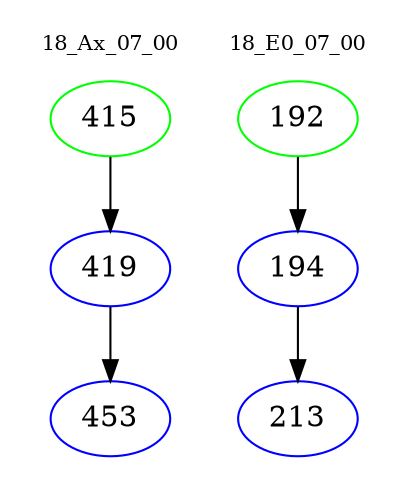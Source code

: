 digraph{
subgraph cluster_0 {
color = white
label = "18_Ax_07_00";
fontsize=10;
T0_415 [label="415", color="green"]
T0_415 -> T0_419 [color="black"]
T0_419 [label="419", color="blue"]
T0_419 -> T0_453 [color="black"]
T0_453 [label="453", color="blue"]
}
subgraph cluster_1 {
color = white
label = "18_E0_07_00";
fontsize=10;
T1_192 [label="192", color="green"]
T1_192 -> T1_194 [color="black"]
T1_194 [label="194", color="blue"]
T1_194 -> T1_213 [color="black"]
T1_213 [label="213", color="blue"]
}
}
